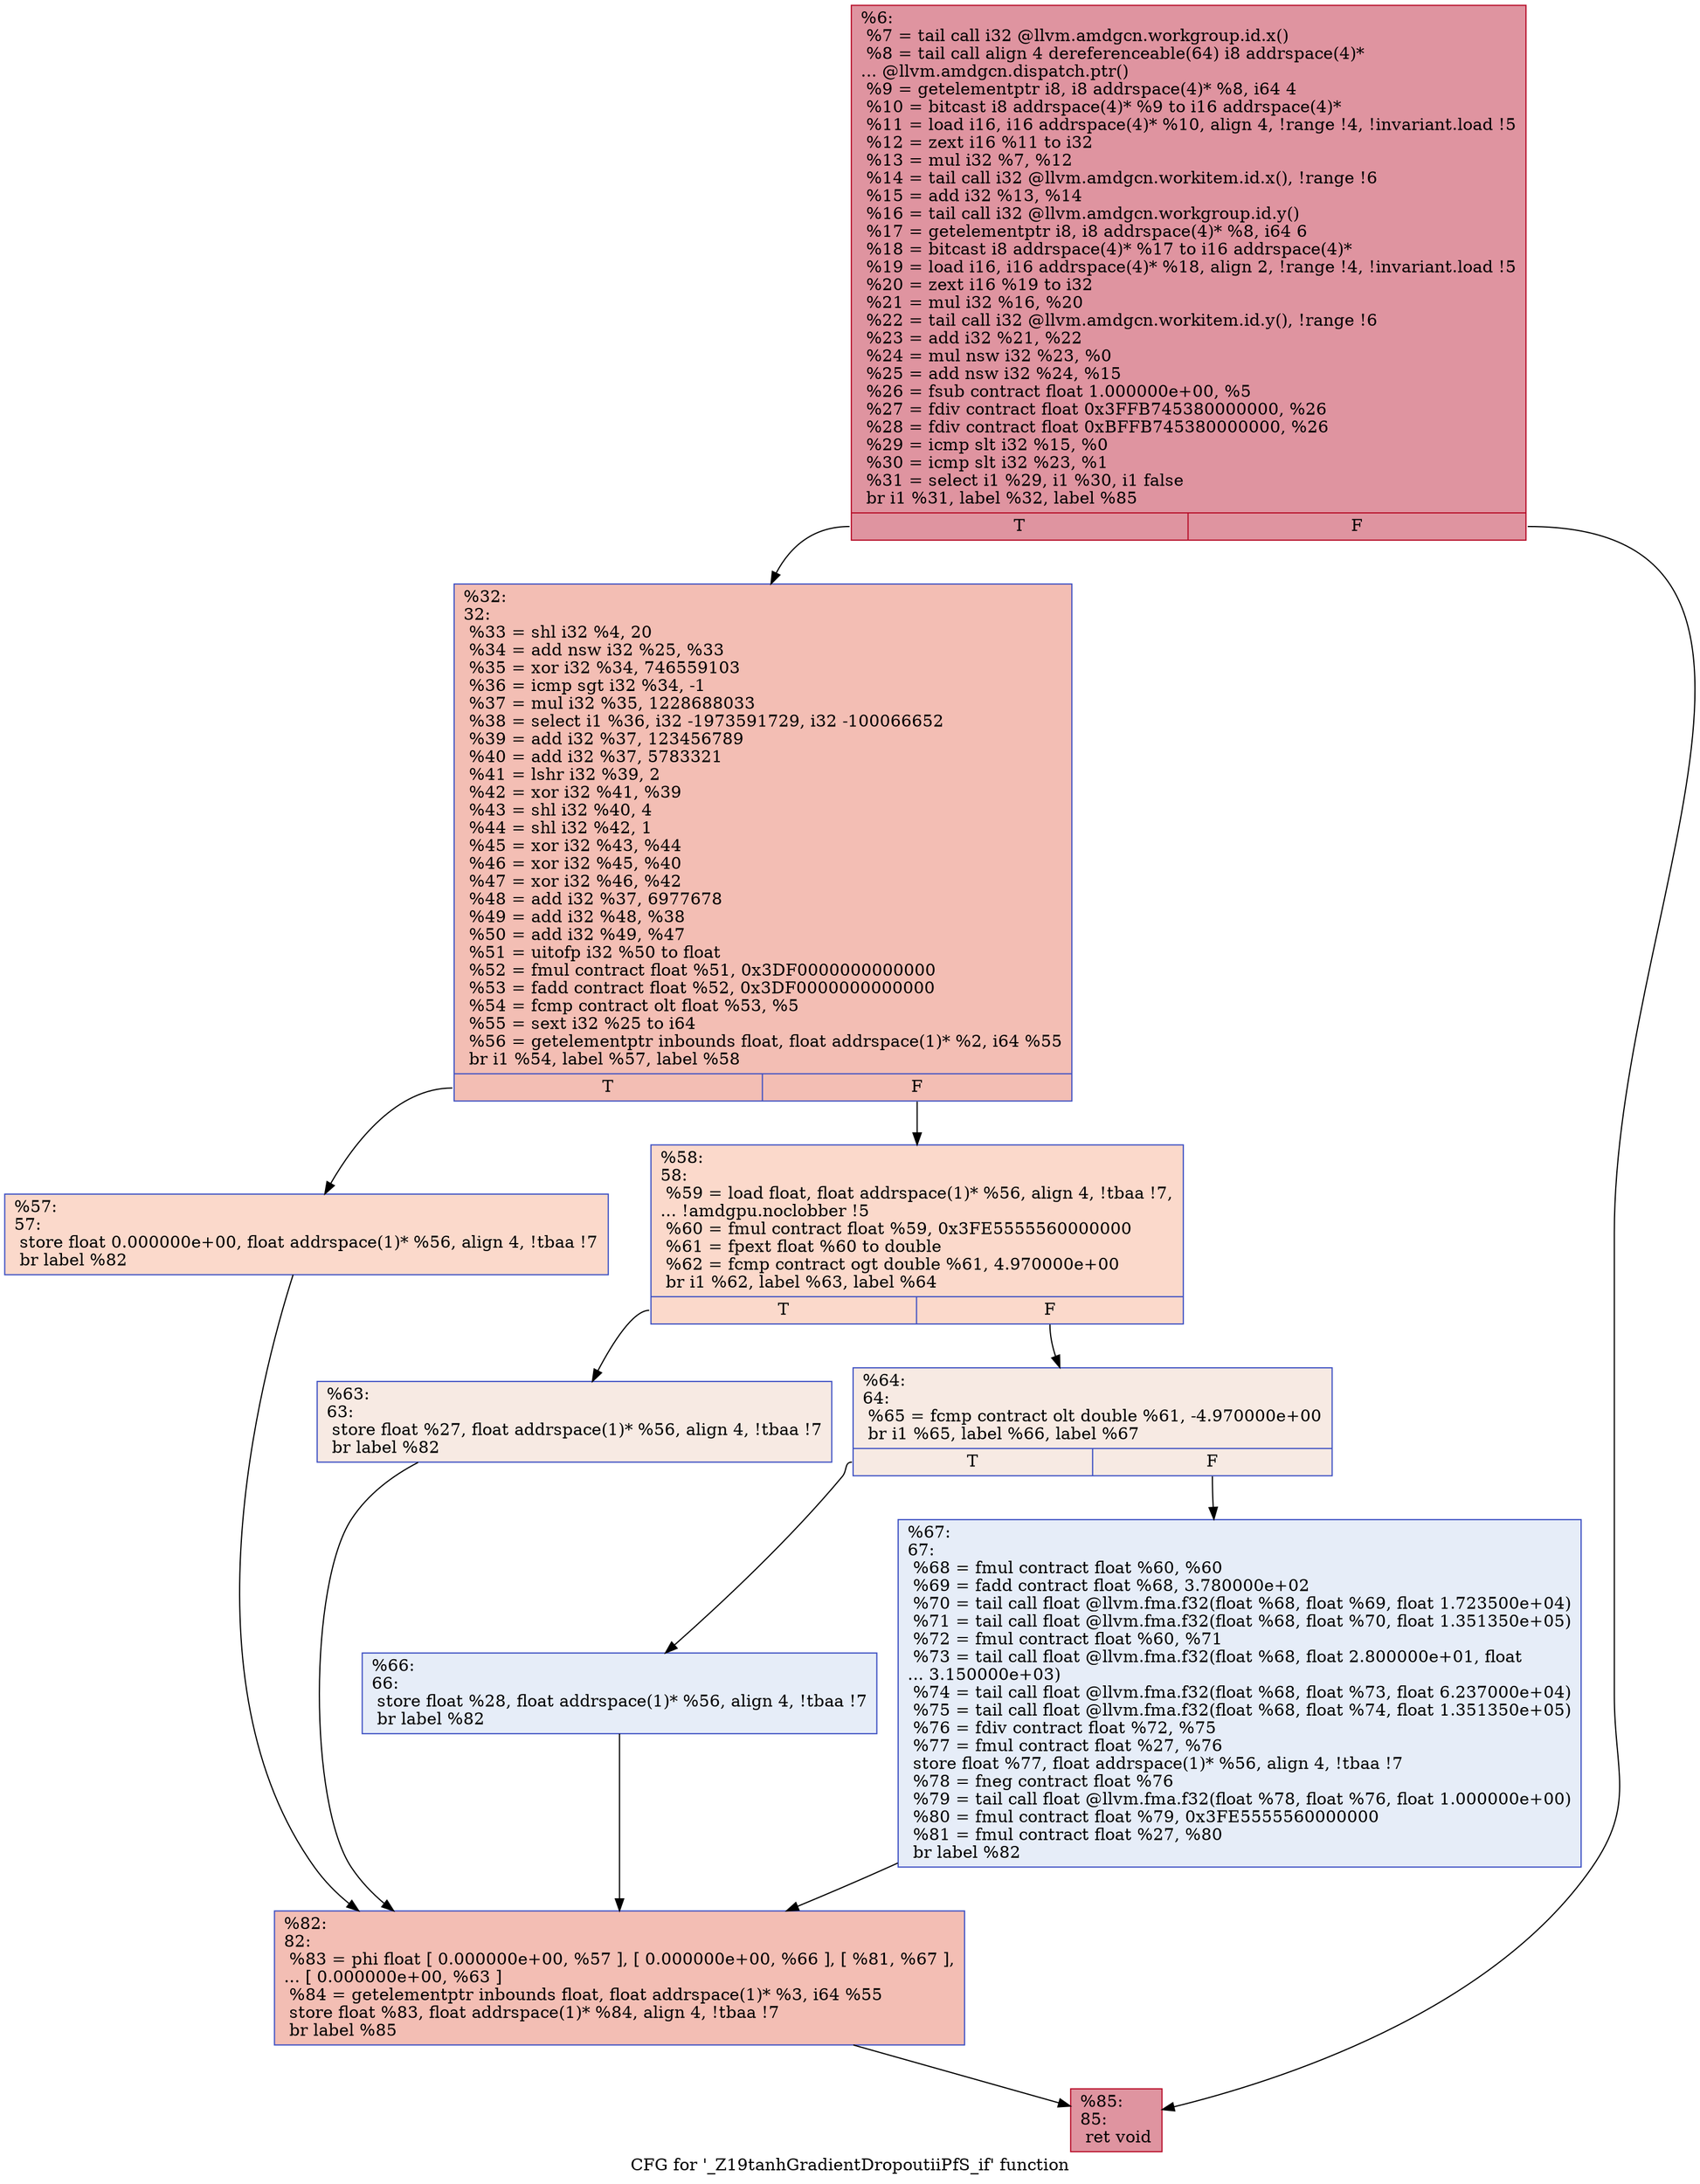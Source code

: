 digraph "CFG for '_Z19tanhGradientDropoutiiPfS_if' function" {
	label="CFG for '_Z19tanhGradientDropoutiiPfS_if' function";

	Node0x476e000 [shape=record,color="#b70d28ff", style=filled, fillcolor="#b70d2870",label="{%6:\l  %7 = tail call i32 @llvm.amdgcn.workgroup.id.x()\l  %8 = tail call align 4 dereferenceable(64) i8 addrspace(4)*\l... @llvm.amdgcn.dispatch.ptr()\l  %9 = getelementptr i8, i8 addrspace(4)* %8, i64 4\l  %10 = bitcast i8 addrspace(4)* %9 to i16 addrspace(4)*\l  %11 = load i16, i16 addrspace(4)* %10, align 4, !range !4, !invariant.load !5\l  %12 = zext i16 %11 to i32\l  %13 = mul i32 %7, %12\l  %14 = tail call i32 @llvm.amdgcn.workitem.id.x(), !range !6\l  %15 = add i32 %13, %14\l  %16 = tail call i32 @llvm.amdgcn.workgroup.id.y()\l  %17 = getelementptr i8, i8 addrspace(4)* %8, i64 6\l  %18 = bitcast i8 addrspace(4)* %17 to i16 addrspace(4)*\l  %19 = load i16, i16 addrspace(4)* %18, align 2, !range !4, !invariant.load !5\l  %20 = zext i16 %19 to i32\l  %21 = mul i32 %16, %20\l  %22 = tail call i32 @llvm.amdgcn.workitem.id.y(), !range !6\l  %23 = add i32 %21, %22\l  %24 = mul nsw i32 %23, %0\l  %25 = add nsw i32 %24, %15\l  %26 = fsub contract float 1.000000e+00, %5\l  %27 = fdiv contract float 0x3FFB745380000000, %26\l  %28 = fdiv contract float 0xBFFB745380000000, %26\l  %29 = icmp slt i32 %15, %0\l  %30 = icmp slt i32 %23, %1\l  %31 = select i1 %29, i1 %30, i1 false\l  br i1 %31, label %32, label %85\l|{<s0>T|<s1>F}}"];
	Node0x476e000:s0 -> Node0x4772820;
	Node0x476e000:s1 -> Node0x47728b0;
	Node0x4772820 [shape=record,color="#3d50c3ff", style=filled, fillcolor="#e36c5570",label="{%32:\l32:                                               \l  %33 = shl i32 %4, 20\l  %34 = add nsw i32 %25, %33\l  %35 = xor i32 %34, 746559103\l  %36 = icmp sgt i32 %34, -1\l  %37 = mul i32 %35, 1228688033\l  %38 = select i1 %36, i32 -1973591729, i32 -100066652\l  %39 = add i32 %37, 123456789\l  %40 = add i32 %37, 5783321\l  %41 = lshr i32 %39, 2\l  %42 = xor i32 %41, %39\l  %43 = shl i32 %40, 4\l  %44 = shl i32 %42, 1\l  %45 = xor i32 %43, %44\l  %46 = xor i32 %45, %40\l  %47 = xor i32 %46, %42\l  %48 = add i32 %37, 6977678\l  %49 = add i32 %48, %38\l  %50 = add i32 %49, %47\l  %51 = uitofp i32 %50 to float\l  %52 = fmul contract float %51, 0x3DF0000000000000\l  %53 = fadd contract float %52, 0x3DF0000000000000\l  %54 = fcmp contract olt float %53, %5\l  %55 = sext i32 %25 to i64\l  %56 = getelementptr inbounds float, float addrspace(1)* %2, i64 %55\l  br i1 %54, label %57, label %58\l|{<s0>T|<s1>F}}"];
	Node0x4772820:s0 -> Node0x4773ac0;
	Node0x4772820:s1 -> Node0x4773b50;
	Node0x4773ac0 [shape=record,color="#3d50c3ff", style=filled, fillcolor="#f7a88970",label="{%57:\l57:                                               \l  store float 0.000000e+00, float addrspace(1)* %56, align 4, !tbaa !7\l  br label %82\l}"];
	Node0x4773ac0 -> Node0x4773e90;
	Node0x4773b50 [shape=record,color="#3d50c3ff", style=filled, fillcolor="#f7a88970",label="{%58:\l58:                                               \l  %59 = load float, float addrspace(1)* %56, align 4, !tbaa !7,\l... !amdgpu.noclobber !5\l  %60 = fmul contract float %59, 0x3FE5555560000000\l  %61 = fpext float %60 to double\l  %62 = fcmp contract ogt double %61, 4.970000e+00\l  br i1 %62, label %63, label %64\l|{<s0>T|<s1>F}}"];
	Node0x4773b50:s0 -> Node0x4774860;
	Node0x4773b50:s1 -> Node0x47748f0;
	Node0x4774860 [shape=record,color="#3d50c3ff", style=filled, fillcolor="#eed0c070",label="{%63:\l63:                                               \l  store float %27, float addrspace(1)* %56, align 4, !tbaa !7\l  br label %82\l}"];
	Node0x4774860 -> Node0x4773e90;
	Node0x47748f0 [shape=record,color="#3d50c3ff", style=filled, fillcolor="#eed0c070",label="{%64:\l64:                                               \l  %65 = fcmp contract olt double %61, -4.970000e+00\l  br i1 %65, label %66, label %67\l|{<s0>T|<s1>F}}"];
	Node0x47748f0:s0 -> Node0x4772a80;
	Node0x47748f0:s1 -> Node0x4772ad0;
	Node0x4772a80 [shape=record,color="#3d50c3ff", style=filled, fillcolor="#c7d7f070",label="{%66:\l66:                                               \l  store float %28, float addrspace(1)* %56, align 4, !tbaa !7\l  br label %82\l}"];
	Node0x4772a80 -> Node0x4773e90;
	Node0x4772ad0 [shape=record,color="#3d50c3ff", style=filled, fillcolor="#c7d7f070",label="{%67:\l67:                                               \l  %68 = fmul contract float %60, %60\l  %69 = fadd contract float %68, 3.780000e+02\l  %70 = tail call float @llvm.fma.f32(float %68, float %69, float 1.723500e+04)\l  %71 = tail call float @llvm.fma.f32(float %68, float %70, float 1.351350e+05)\l  %72 = fmul contract float %60, %71\l  %73 = tail call float @llvm.fma.f32(float %68, float 2.800000e+01, float\l... 3.150000e+03)\l  %74 = tail call float @llvm.fma.f32(float %68, float %73, float 6.237000e+04)\l  %75 = tail call float @llvm.fma.f32(float %68, float %74, float 1.351350e+05)\l  %76 = fdiv contract float %72, %75\l  %77 = fmul contract float %27, %76\l  store float %77, float addrspace(1)* %56, align 4, !tbaa !7\l  %78 = fneg contract float %76\l  %79 = tail call float @llvm.fma.f32(float %78, float %76, float 1.000000e+00)\l  %80 = fmul contract float %79, 0x3FE5555560000000\l  %81 = fmul contract float %27, %80\l  br label %82\l}"];
	Node0x4772ad0 -> Node0x4773e90;
	Node0x4773e90 [shape=record,color="#3d50c3ff", style=filled, fillcolor="#e36c5570",label="{%82:\l82:                                               \l  %83 = phi float [ 0.000000e+00, %57 ], [ 0.000000e+00, %66 ], [ %81, %67 ],\l... [ 0.000000e+00, %63 ]\l  %84 = getelementptr inbounds float, float addrspace(1)* %3, i64 %55\l  store float %83, float addrspace(1)* %84, align 4, !tbaa !7\l  br label %85\l}"];
	Node0x4773e90 -> Node0x47728b0;
	Node0x47728b0 [shape=record,color="#b70d28ff", style=filled, fillcolor="#b70d2870",label="{%85:\l85:                                               \l  ret void\l}"];
}

